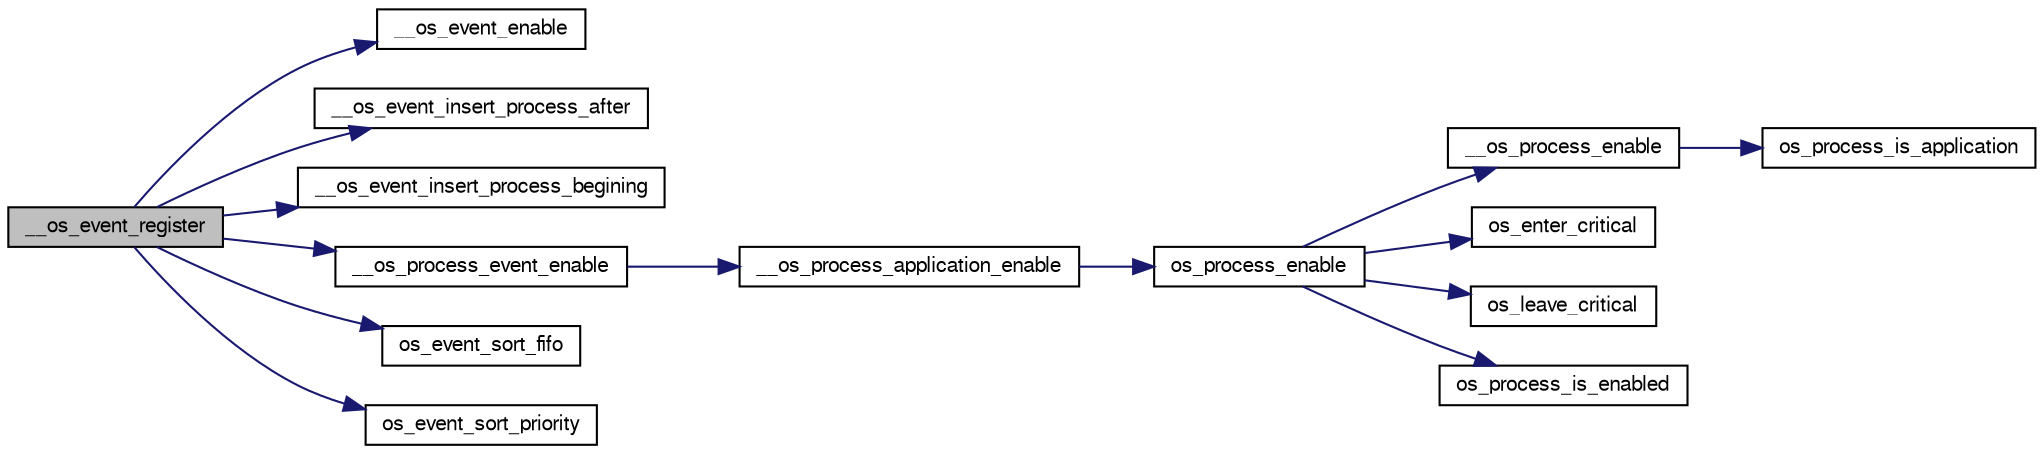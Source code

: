 digraph G
{
  edge [fontname="FreeSans",fontsize="10",labelfontname="FreeSans",labelfontsize="10"];
  node [fontname="FreeSans",fontsize="10",shape=record];
  rankdir=LR;
  Node1 [label="__os_event_register",height=0.2,width=0.4,color="black", fillcolor="grey75", style="filled" fontcolor="black"];
  Node1 -> Node2 [color="midnightblue",fontsize="10",style="solid",fontname="FreeSans"];
  Node2 [label="__os_event_enable",height=0.2,width=0.4,color="black", fillcolor="white", style="filled",URL="$os__event_8c.html#a2cd3cdd8d41d49a73f196284967e925d"];
  Node1 -> Node3 [color="midnightblue",fontsize="10",style="solid",fontname="FreeSans"];
  Node3 [label="__os_event_insert_process_after",height=0.2,width=0.4,color="black", fillcolor="white", style="filled",URL="$os__event_8c.html#ad472ff71aac0d31e2d8235f5bcdd8b1e"];
  Node1 -> Node4 [color="midnightblue",fontsize="10",style="solid",fontname="FreeSans"];
  Node4 [label="__os_event_insert_process_begining",height=0.2,width=0.4,color="black", fillcolor="white", style="filled",URL="$os__event_8c.html#a7514e9038c80edf29c1909a5899621d2"];
  Node1 -> Node5 [color="midnightblue",fontsize="10",style="solid",fontname="FreeSans"];
  Node5 [label="__os_process_event_enable",height=0.2,width=0.4,color="black", fillcolor="white", style="filled",URL="$group__group__os__internal__api.html#ga30477cfc382c7e5f54fbc88c1eb1ca0a",tooltip="Enable the event process If the event process is enabled, the application process will be disabled as..."];
  Node5 -> Node6 [color="midnightblue",fontsize="10",style="solid",fontname="FreeSans"];
  Node6 [label="__os_process_application_enable",height=0.2,width=0.4,color="black", fillcolor="white", style="filled",URL="$group__group__os__internal__api.html#gae5be3214104fb39d793100cca34689b5",tooltip="Enable the application process."];
  Node6 -> Node7 [color="midnightblue",fontsize="10",style="solid",fontname="FreeSans"];
  Node7 [label="os_process_enable",height=0.2,width=0.4,color="black", fillcolor="white", style="filled",URL="$group__group__os__public__api.html#gae0e13a019be1d8bfa29bae998ad20def",tooltip="Enable the execution a process."];
  Node7 -> Node8 [color="midnightblue",fontsize="10",style="solid",fontname="FreeSans"];
  Node8 [label="__os_process_enable",height=0.2,width=0.4,color="black", fillcolor="white", style="filled",URL="$group__group__os__internal__api.html#gadbbc7ac6ede447e46f3abd0b43cf7279"];
  Node8 -> Node9 [color="midnightblue",fontsize="10",style="solid",fontname="FreeSans"];
  Node9 [label="os_process_is_application",height=0.2,width=0.4,color="black", fillcolor="white", style="filled",URL="$group__group__os__public__api.html#gaa2a70f2f4c0f8d7ebbb5589b2c5bce7f",tooltip="Check if a process is the application process."];
  Node7 -> Node10 [color="midnightblue",fontsize="10",style="solid",fontname="FreeSans"];
  Node10 [label="os_enter_critical",height=0.2,width=0.4,color="black", fillcolor="white", style="filled",URL="$group__os__port__group.html#ga8c5be06e8a791ac257e372d19a41e527",tooltip="Start of a critical code region. Preemptive context switches cannot occur when in a critical region..."];
  Node7 -> Node11 [color="midnightblue",fontsize="10",style="solid",fontname="FreeSans"];
  Node11 [label="os_leave_critical",height=0.2,width=0.4,color="black", fillcolor="white", style="filled",URL="$group__os__port__group.html#ga1ed5e871f1b9707aafedd8f97d9d6524",tooltip="Exit a critical code region. ."];
  Node7 -> Node12 [color="midnightblue",fontsize="10",style="solid",fontname="FreeSans"];
  Node12 [label="os_process_is_enabled",height=0.2,width=0.4,color="black", fillcolor="white", style="filled",URL="$group__group__os__public__api.html#gaa0ef4301dd6970eb16d4afd6f66e5f67",tooltip="Check wether a process is enabled or not."];
  Node1 -> Node13 [color="midnightblue",fontsize="10",style="solid",fontname="FreeSans"];
  Node13 [label="os_event_sort_fifo",height=0.2,width=0.4,color="black", fillcolor="white", style="filled",URL="$os__event_8c.html#ab4924ab5d916bedeebb72bd38741fdd7",tooltip="Helper function used to define the order of a new process added to an event. This function will add t..."];
  Node1 -> Node14 [color="midnightblue",fontsize="10",style="solid",fontname="FreeSans"];
  Node14 [label="os_event_sort_priority",height=0.2,width=0.4,color="black", fillcolor="white", style="filled",URL="$os__event_8c.html#a5acf0657bc7fdd03d7e2a10e0d66857a",tooltip="Helper function used to define the order of a new process added to an event. This function will add t..."];
}
